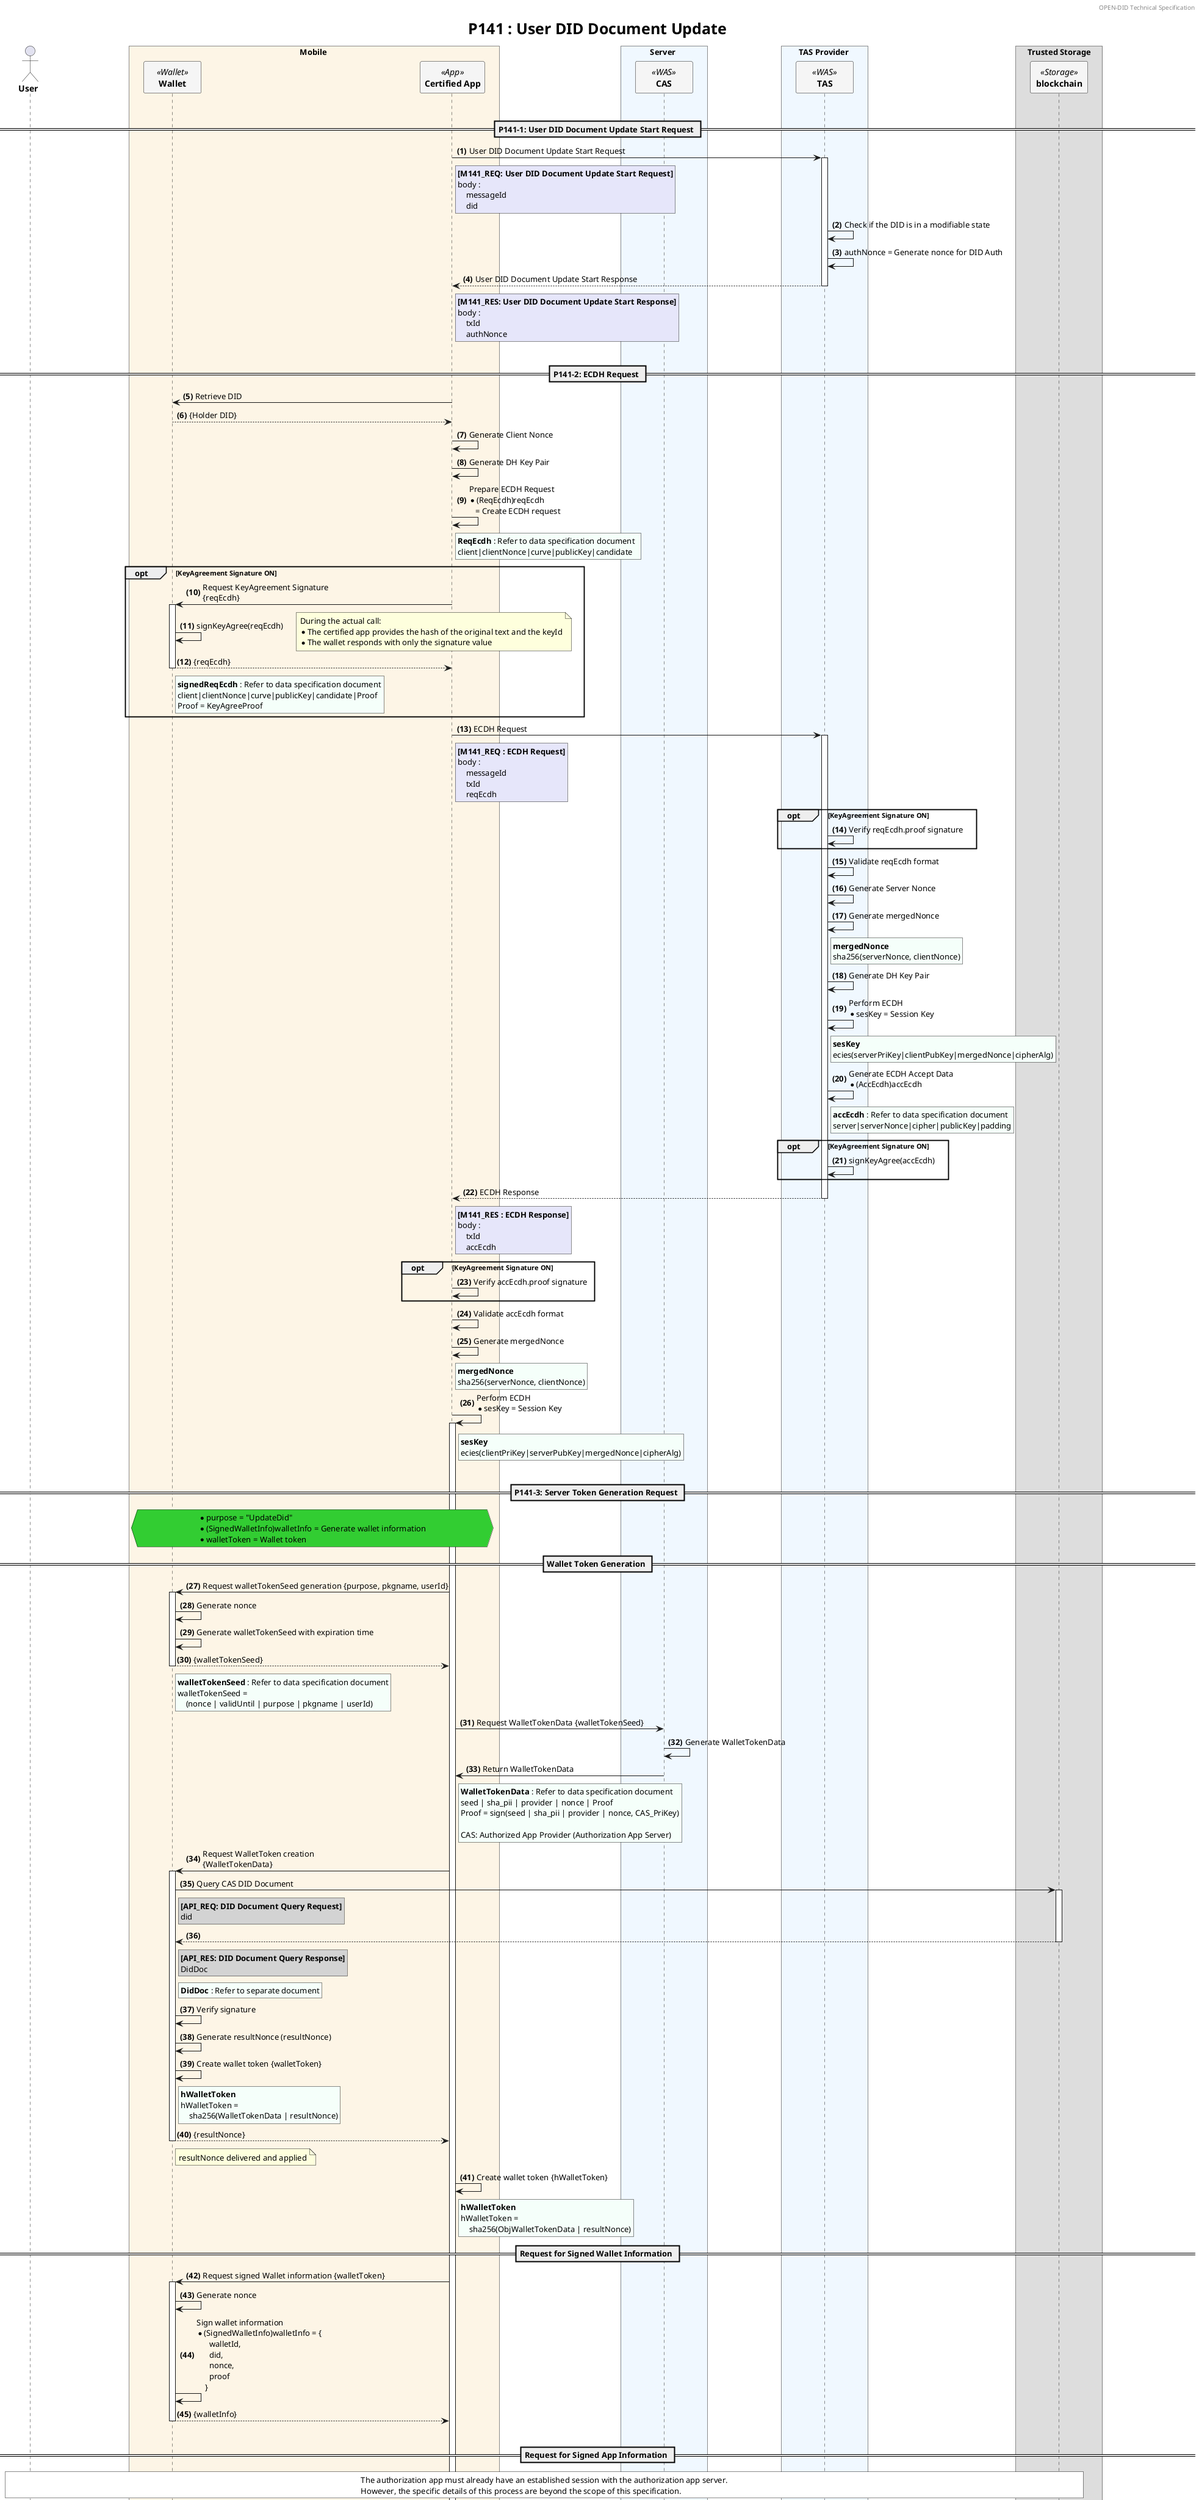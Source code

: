 @startuml P141_update_diddoc

'- - - - - - - - - - - - - - - - - - - - - - - - - - - - - - - - - - - - - - - - - - - - - - - - - - - - - - - - - - -
' Settings
'- - - - - - - - - - - - - - - - - - - - - - - - - - - - - - - - - - - - - - - - - - - - - - - - - - - - - - - - - - -
'=== Header and Footer ===
header OPEN-DID Technical Specification
footer
  	Page %page% of %lastpage% at %date("yyyy-MM-dd hh:mm:ss")
end footer

'=== subject ===
title
	<size:25>P141 : User DID Document Update</size>
end title

'=== Options ===
autonumber "<b>(#)</b>"

'=== Panticipants ===
skinparam ParticipantPadding 20
skinparam BoxPadding 20
skinparam MaxMessageSize 500
skinparam MinClassWidth 80

actor "**User**" as USER

box Mobile #OldLace
    participant "**Wallet**" as WALLET <<Wallet>> #WhiteSmoke
    participant "**Certified App**" as CA <<App>> #WhiteSmoke    
end box

box Server #AliceBlue
    participant "**CAS**" as CAS <<WAS>> #WhiteSmoke
end box
box TAS Provider #AliceBlue
    participant "**TAS**" as TAS <<WAS>> #WhiteSmoke
end box

box Trusted Storage
    participant "**blockchain**" as BC <<Storage>> #WhiteSmoke
end box 

'- - - - - - - - - - - - - - - - - - - - - - - - - - - - - - - - - - - - - - - - - - - - - - - - - - - - - - - - - - -
' Constants
'- - - - - - - - - - - - - - - - - - - - - - - - - - - - - - - - - - - - - - - - - - - - - - - - - - - - - - - - - - -
!$refdoc = "Refer to separate document"
!$doc = "Refer to data specification document"

'- - - - - - - - - - - - - - - - - - - - - - - - - - - - - - - - - - - - - - - - - - - - - - - - - - - - - - - - - - -
' Content
'- - - - - - - - - - - - - - - - - - - - - - - - - - - - - - - - - - - - - - - - - - - - - - - - - - - - - - - - - - -
|||

== P141-1: User DID Document Update Start Request ==
CA -> TAS++: User DID Document Update Start Request
rnote right of CA #Lavender        
    **[M141_REQ: User DID Document Update Start Request]**
    body : 
        messageId
        did
end note

    TAS -> TAS: Check if the DID is in a modifiable state
    TAS -> TAS: authNonce = Generate nonce for DID Auth

return User DID Document Update Start Response
rnote right of CA #Lavender        
    **[M141_RES: User DID Document Update Start Response]**
    body : 
        txId
        authNonce
end note

|||
== P141-2: ECDH Request ==
CA -> WALLET: Retrieve DID
return {Holder DID}
CA -> CA: Generate Client Nonce
CA -> CA: Generate DH Key Pair
CA -> CA: Prepare ECDH Request\
            \n* (ReqEcdh)reqEcdh\
            \n   = Create ECDH request

rnote right of CA #MintCream
    **ReqEcdh** : $doc  
    client|clientNonce|curve|publicKey|candidate
end note

opt KeyAgreement Signature ON
    CA -> WALLET ++: Request KeyAgreement Signature\n{reqEcdh}
        WALLET -> WALLET: signKeyAgree(reqEcdh)
        note right
            During the actual call:
            * The certified app provides the hash of the original text and the keyId
            * The wallet responds with only the signature value
        end note
    return {reqEcdh}
    rnote right of WALLET #MintCream
        **signedReqEcdh** : $doc
        client|clientNonce|curve|publicKey|candidate|Proof  
        Proof = KeyAgreeProof
    end note
end



CA -> TAS++ : ECDH Request
rnote right of CA #Lavender
    **[M141_REQ : ECDH Request]**
    body : 
        messageId
        txId
        reqEcdh
end note

    opt KeyAgreement Signature ON
        TAS -> TAS: Verify reqEcdh.proof signature
    end

    TAS -> TAS : Validate reqEcdh format
    TAS -> TAS : Generate Server Nonce
    TAS -> TAS : Generate mergedNonce
    rnote right of TAS #MintCream
        **mergedNonce**
        sha256(serverNonce, clientNonce)
    end note
    TAS -> TAS: Generate DH Key Pair

    TAS -> TAS: Perform ECDH\
                \n* sesKey = Session Key\

    rnote right of TAS #MintCream
        **sesKey**
        ecies(serverPriKey|clientPubKey|mergedNonce|cipherAlg)
    end note
    TAS -> TAS: Generate ECDH Accept Data\
                \n* (AccEcdh)accEcdh
    rnote right of TAS #MintCream
        **accEcdh** : $doc
        server|serverNonce|cipher|publicKey|padding
    end note
    opt KeyAgreement Signature ON
        TAS -> TAS: signKeyAgree(accEcdh)
    end

return ECDH Response
rnote right of CA #Lavender
    **[M141_RES : ECDH Response]**
    body : 
        txId
        accEcdh
end note

opt KeyAgreement Signature ON
    CA -> CA: Verify accEcdh.proof signature
end
CA -> CA : Validate accEcdh format
CA -> CA : Generate mergedNonce
rnote right of CA #MintCream
    **mergedNonce**
    sha256(serverNonce, clientNonce)
end note
CA -> CA: Perform ECDH\n* sesKey = Session Key

rnote right of CA #MintCream
    **sesKey**
    ecies(clientPriKey|serverPubKey|mergedNonce|cipherAlg)
end note

|||
== P141-3: Server Token Generation Request ==
hnote over CA, WALLET #LimeGreen
    * purpose = "UpdateDid"
    * (SignedWalletInfo)walletInfo = Generate wallet information
    * walletToken = Wallet token
end hnote

== Wallet Token Generation ==

activate CA

CA -> WALLET++ : Request walletTokenSeed generation {purpose, pkgname, userId}
    WALLET -> WALLET : Generate nonce
    WALLET -> WALLET : Generate walletTokenSeed with expiration time
return {walletTokenSeed}
rnote right of WALLET #MintCream
    **walletTokenSeed** : $doc
    walletTokenSeed = 
        (nonce | validUntil | purpose | pkgname | userId)
end note

CA -> CAS : Request WalletTokenData {walletTokenSeed}
CAS -> CAS : Generate WalletTokenData
CAS -> CA : Return WalletTokenData 
rnote right of CA #MintCream
    **WalletTokenData** : $doc
    seed | sha_pii | provider | nonce | Proof
    Proof = sign(seed | sha_pii | provider | nonce, CAS_PriKey)

    CAS: Authorized App Provider (Authorization App Server)
end note

CA -> WALLET++ : Request WalletToken creation \n{WalletTokenData}
    WALLET -> BC++ : Query CAS DID Document
    rnote right of WALLET #LightGray
        **[API_REQ: DID Document Query Request]**
        did
    end note

    return
    rnote right of WALLET #LightGray
        **[API_RES: DID Document Query Response]**
        DidDoc
    end note
    rnote right of WALLET #MintCream    
        **DidDoc** : $refdoc
    end note

    WALLET -> WALLET : Verify signature
    WALLET -> WALLET : Generate resultNonce (resultNonce)

    WALLET -> WALLET : Create wallet token {walletToken}
    rnote right of WALLET #MintCream
        **hWalletToken**
        hWalletToken =
            sha256(WalletTokenData | resultNonce)
    end note

    return {resultNonce}
    note right of WALLET : resultNonce delivered and applied

    CA -> CA : Create wallet token {hWalletToken}
    rnote right of CA #MintCream
        **hWalletToken**
        hWalletToken = 
            sha256(ObjWalletTokenData | resultNonce)
    end note

== Request for Signed Wallet Information ==
CA -> WALLET++ : Request signed Wallet information {walletToken}
    WALLET -> WALLET : Generate nonce
    WALLET -> WALLET : Sign wallet information\
                \n* (SignedWalletInfo)walletInfo = {\
                \n      walletId,\
                \n      did,\
                \n      nonce,\
                \n      proof\
                \n    }
return {walletInfo}

|||
== Request for Signed App Information ==
rnote across #white
    The authorization app must already have an established session with the authorization app server.
    However, the specific details of this process are beyond the scope of this specification.
end note
CA -> CAS++ : Request for signed app information
rnote right of CA #LightGray        
    **[API_REQ: Request for Signed App Information]**
    query:
        appId
end note
    CAS -> CAS : Generate nonce
    CAS -> CAS : Sign app information\
            \n* (AttestedAppInfo)caAppInfo = {\
            \n      appId,\
            \n      provider,\
            \n      nonce,\
            \n      proof\
            \n    }
return Signed App Information Response {caAppInfo}
rnote right of CA #LightGray        
    **[API_RES: Signed App Information Response]**
    body:
        attestedAppInfo
end note

|||
== Server Token Data Generation Request ==

CA -> CA : Generate ServerTokenSeed\
        \n* (ServerTokenSeed) seed = {\
        \n     purpose = "UpdateDid",\
        \n     walletInfo,\
        \n     caAppInfo\
        \n  }

CA -> TAS++ : Server Token Generation Request
rnote right of CA #Lavender
    **[M141_REQ : Server Token Generation Request]**
    body : 
        messageId
        txId
        seed
end note

    TAS -> TAS: Verify signatures\
            \n* Verify wallet signature\
            \n* Verify certified app provider signature

    TAS -> TAS: Extract information from seed\
            \n* appId = Certified app identifier\
            \n* walletId = Wallet identifier\
            \n* walletDid = Wallet DID\
            \n* walletProviderDid = Wallet provider DID

    TAS -> TAS: Check consistency with registered wallet information

    TAS -> TAS: Generate and store server token\
            \n* Generate (ServerTokenData)std\
            \n* serverToken = sha256(std)

    TAS -> TAS: Encrypt response information\
            \n* iv = Generate IV\
            \n* tmp = enc(std, sesKey, iv)\
            \n* encStd = multibase(tmp)

return Server Token Generation Response
rnote right of CA #Lavender
    **[M141_RES : Server Token Generation Response]**
    body : 
        txId
        iv
        encStd
end note

CA -> CA: Decrypt (omitted) and prepare data\
        \n* Calculate serverToken


|||
== P141-4: User DID Document Update Request ==

opt When adding a DID key
    CA -> WALLET ++: Request User DID Key Generation\n{walletToken}
        WALLET -> WALLET: Validate walletToken

        opt When adding a PIN key
            USER -[#Blue]\ WALLET: Enter PIN
            WALLET -> WALLET: Generate PIN key
        end
        opt When adding a BIO key
            USER -[#Blue]\ WALLET: Fingerprint/Face Recognition
            WALLET -> WALLET: Generate BIO key
        end
        opt When adding a BIO key
            WALLET -> WALLET: Generate key for key exchange
        end
    return OK
end

CA -> WALLET ++: Request User DID Document Update\n{walletToken, serverToken}
    WALLET -> WALLET: Validate walletToken

    WALLET -> WALLET: (DidDoc)didDoc \
            \n  = Generate DID Document
    note right
        The following items must be updated to the latest values:
        * updated: Last modification date
        * versionId: Incremented by +1 compared to the previous version
    end note

    WALLET -> WALLET: (OwnerDidDoc)ownerDidDoc\
            \n  = Sign individual keys (didDoc)
    WALLET -> WALLET: (SignedDidDoc)sgdDidDoc = {\
            \n   ownerDidDoc,\
            \n   wallet = wallet information,\
            \n   nonce = Generate nonce\
            \n }
    WALLET -> WALLET: Wallet signature\
            \n* signAssert(sgdDidDoc)

    WALLET -> WALLET: Prepare DID Auth data\
    \n* (DidAuth)didAuth = {\
    \n     did = Holder DID,\
    \n     authNonce\
    \n  }

    USER -[#Blue]\ WALLET: User authentication
    WALLET -> WALLET: signAuth(didAuth)

    WALLET -> TAS ++: User DID Document Update Request
    rnote right of WALLET #Lavender
        **[M141_REQ : User DID Document Update Request]**
        body:
            messageId
            txId
            serverToken
            didAuth
            signedDidDoc
    end note
        TAS -> TAS: Validate serverToken

        TAS -> TAS: Validate DID Auth\
                \n* Verify didAuth.proof\
                \n* Check if authNonce matches

        TAS -> TAS: Validate signatures\
            \n* Verify wallet signature\
            \n* Verify individual key signature
        
        TAS -> TAS: Validate DID comparison\
            \n* didDoc.did = M141_1_REQ.did\
            \n* didDoc.did = didAuth.did

        TAS -> TAS: (InvokedDidDoc)invDidDoc = {\
            \n   didDoc,\
            \n   controller = TAS information,\
            \n   nonce = Generate nonce\
            \n }

        TAS -> TAS: Controller signature\
            \n* signInvoke(invDidDoc)

        TAS -> BC ++: Request DID Registration\n{invDidDoc}
            BC -> BC: Verify Controller signature
            BC -> BC: Register
        return OK

        TAS -> TAS: Check user mapping information in DB\
                \n* holderDid (User DID)\
                \n* walletId (Wallet identifier)\
                \n* appId (Certified app identifier)
        return User DID Document Update Response
        rnote right of WALLET #Lavender
            **[M141_REQ : User DID Document Update]**
            body:
                txId
        end note
return OK


|||
== P141-5: User DID Document Update Completion ==
CA -> TAS++: User DID Document Update Completion Request
rnote right of CA #Lavender        
    **[M141_REQ: User DID Document Update Completion Request]**
    body:
        messageId
        txId
        serverToken
end note

    TAS -> TAS: Validate serverToken
    TAS -> TAS: Delete session information and end transaction

return User DID Document Update Completion Response
rnote right of CA #Lavender        
    **[M141_RES: User DID Document Update Completion Request]**
    body:
        txId
end note

|||
|||
@enduml

